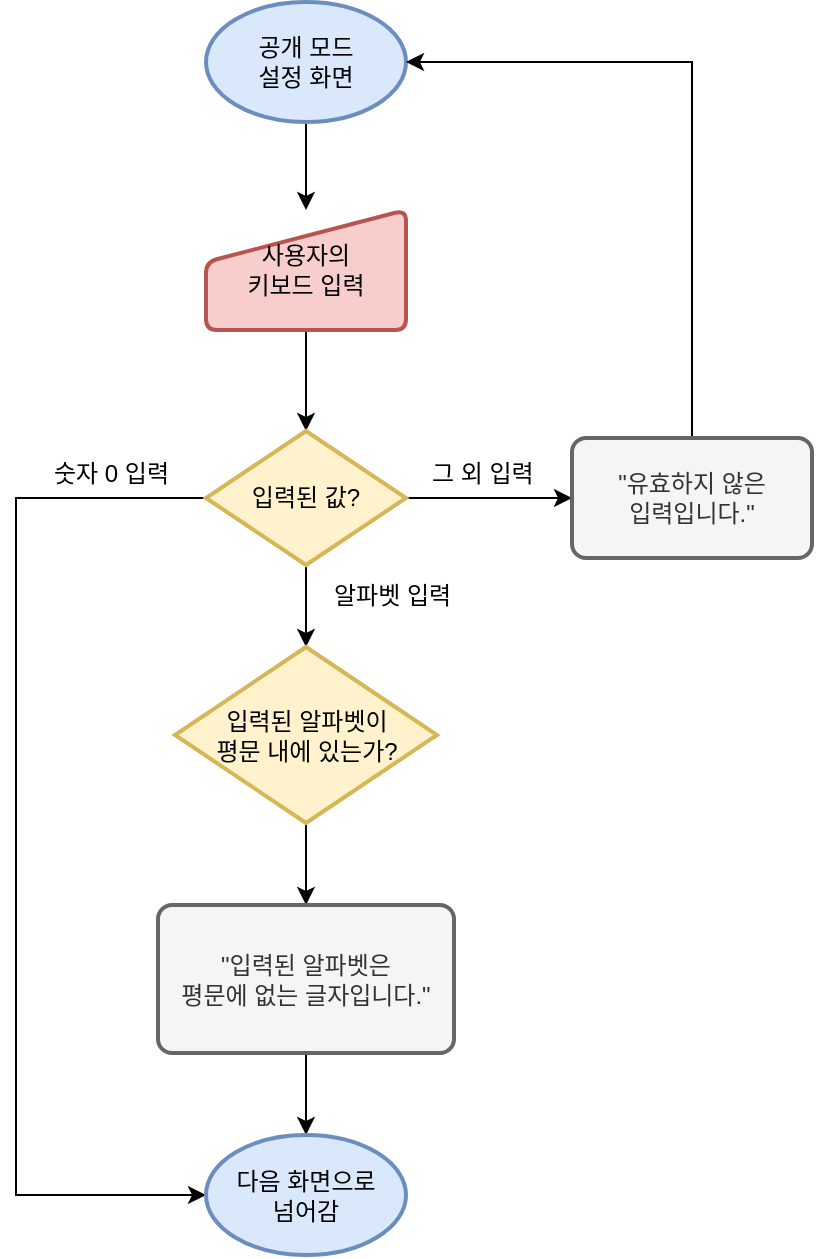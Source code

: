<mxfile version="12.2.4" type="device" pages="1"><diagram id="UUnkxYUzN5V1N3QBkBTS" name="Page-1"><mxGraphModel dx="1408" dy="731" grid="0" gridSize="10" guides="1" tooltips="1" connect="1" arrows="1" fold="1" page="1" pageScale="1" pageWidth="827" pageHeight="1169" math="0" shadow="0"><root><mxCell id="0"/><mxCell id="1" parent="0"/><mxCell id="g3_N489D7TMZa2EV1KKN-5" style="edgeStyle=orthogonalEdgeStyle;rounded=0;orthogonalLoop=1;jettySize=auto;html=1;exitX=0.5;exitY=1;exitDx=0;exitDy=0;exitPerimeter=0;entryX=0.5;entryY=0;entryDx=0;entryDy=0;" edge="1" parent="1" source="g3_N489D7TMZa2EV1KKN-1" target="g3_N489D7TMZa2EV1KKN-3"><mxGeometry relative="1" as="geometry"/></mxCell><mxCell id="g3_N489D7TMZa2EV1KKN-1" value="공개 모드&lt;br&gt;설정 화면" style="strokeWidth=2;html=1;shape=mxgraph.flowchart.start_1;whiteSpace=wrap;fillColor=#dae8fc;strokeColor=#6c8ebf;" vertex="1" parent="1"><mxGeometry x="363" y="53" width="100" height="60" as="geometry"/></mxCell><mxCell id="g3_N489D7TMZa2EV1KKN-2" style="edgeStyle=orthogonalEdgeStyle;rounded=0;orthogonalLoop=1;jettySize=auto;html=1;exitX=0.5;exitY=1;exitDx=0;exitDy=0;entryX=0.5;entryY=0;entryDx=0;entryDy=0;entryPerimeter=0;" edge="1" parent="1" source="g3_N489D7TMZa2EV1KKN-3" target="g3_N489D7TMZa2EV1KKN-4"><mxGeometry relative="1" as="geometry"/></mxCell><mxCell id="g3_N489D7TMZa2EV1KKN-3" value="사용자의&lt;br&gt;키보드 입력" style="html=1;strokeWidth=2;shape=manualInput;whiteSpace=wrap;rounded=1;size=26;arcSize=11;fillColor=#f8cecc;strokeColor=#b85450;" vertex="1" parent="1"><mxGeometry x="363" y="157" width="100" height="60" as="geometry"/></mxCell><mxCell id="g3_N489D7TMZa2EV1KKN-11" style="edgeStyle=orthogonalEdgeStyle;rounded=0;orthogonalLoop=1;jettySize=auto;html=1;exitX=0.5;exitY=1;exitDx=0;exitDy=0;exitPerimeter=0;entryX=0.5;entryY=0;entryDx=0;entryDy=0;entryPerimeter=0;" edge="1" parent="1" source="g3_N489D7TMZa2EV1KKN-4" target="g3_N489D7TMZa2EV1KKN-6"><mxGeometry relative="1" as="geometry"/></mxCell><mxCell id="g3_N489D7TMZa2EV1KKN-13" style="edgeStyle=orthogonalEdgeStyle;rounded=0;orthogonalLoop=1;jettySize=auto;html=1;exitX=1;exitY=0.5;exitDx=0;exitDy=0;exitPerimeter=0;" edge="1" parent="1" source="g3_N489D7TMZa2EV1KKN-4" target="g3_N489D7TMZa2EV1KKN-8"><mxGeometry relative="1" as="geometry"/></mxCell><mxCell id="g3_N489D7TMZa2EV1KKN-21" style="edgeStyle=orthogonalEdgeStyle;rounded=0;orthogonalLoop=1;jettySize=auto;html=1;exitX=0;exitY=0.5;exitDx=0;exitDy=0;exitPerimeter=0;entryX=0;entryY=0.5;entryDx=0;entryDy=0;entryPerimeter=0;" edge="1" parent="1" source="g3_N489D7TMZa2EV1KKN-4" target="g3_N489D7TMZa2EV1KKN-19"><mxGeometry relative="1" as="geometry"><Array as="points"><mxPoint x="268" y="301"/><mxPoint x="268" y="650"/></Array></mxGeometry></mxCell><mxCell id="g3_N489D7TMZa2EV1KKN-4" value="입력된 값?" style="strokeWidth=2;html=1;shape=mxgraph.flowchart.decision;whiteSpace=wrap;fillColor=#fff2cc;strokeColor=#d6b656;" vertex="1" parent="1"><mxGeometry x="363" y="267.5" width="100" height="67" as="geometry"/></mxCell><mxCell id="g3_N489D7TMZa2EV1KKN-12" style="edgeStyle=orthogonalEdgeStyle;rounded=0;orthogonalLoop=1;jettySize=auto;html=1;exitX=0.5;exitY=1;exitDx=0;exitDy=0;exitPerimeter=0;entryX=0.5;entryY=0;entryDx=0;entryDy=0;" edge="1" parent="1" source="g3_N489D7TMZa2EV1KKN-6" target="g3_N489D7TMZa2EV1KKN-7"><mxGeometry relative="1" as="geometry"/></mxCell><mxCell id="g3_N489D7TMZa2EV1KKN-6" value="입력된 알파벳이&lt;br&gt;평문 내에 있는가?" style="strokeWidth=2;html=1;shape=mxgraph.flowchart.decision;whiteSpace=wrap;fillColor=#fff2cc;strokeColor=#d6b656;" vertex="1" parent="1"><mxGeometry x="347.5" y="375.5" width="131" height="88" as="geometry"/></mxCell><mxCell id="g3_N489D7TMZa2EV1KKN-20" style="edgeStyle=orthogonalEdgeStyle;rounded=0;orthogonalLoop=1;jettySize=auto;html=1;exitX=0.5;exitY=1;exitDx=0;exitDy=0;entryX=0.5;entryY=0;entryDx=0;entryDy=0;entryPerimeter=0;" edge="1" parent="1" source="g3_N489D7TMZa2EV1KKN-7" target="g3_N489D7TMZa2EV1KKN-19"><mxGeometry relative="1" as="geometry"/></mxCell><mxCell id="g3_N489D7TMZa2EV1KKN-7" value="&quot;입력된 알파벳은&lt;br&gt;평문에 없는 글자입니다.&quot;" style="rounded=1;whiteSpace=wrap;html=1;absoluteArcSize=1;arcSize=14;strokeWidth=2;fillColor=#f5f5f5;strokeColor=#666666;fontColor=#333333;" vertex="1" parent="1"><mxGeometry x="339" y="504.5" width="148" height="74" as="geometry"/></mxCell><mxCell id="g3_N489D7TMZa2EV1KKN-23" style="edgeStyle=orthogonalEdgeStyle;rounded=0;orthogonalLoop=1;jettySize=auto;html=1;exitX=0.5;exitY=0;exitDx=0;exitDy=0;entryX=1;entryY=0.5;entryDx=0;entryDy=0;entryPerimeter=0;" edge="1" parent="1" source="g3_N489D7TMZa2EV1KKN-8" target="g3_N489D7TMZa2EV1KKN-1"><mxGeometry relative="1" as="geometry"/></mxCell><mxCell id="g3_N489D7TMZa2EV1KKN-8" value="&quot;유효하지 않은&lt;br&gt;입력입니다.&quot;" style="rounded=1;whiteSpace=wrap;html=1;absoluteArcSize=1;arcSize=14;strokeWidth=2;fillColor=#f5f5f5;strokeColor=#666666;fontColor=#333333;" vertex="1" parent="1"><mxGeometry x="546" y="271" width="120" height="60" as="geometry"/></mxCell><mxCell id="g3_N489D7TMZa2EV1KKN-15" value="알파벳 입력" style="text;html=1;resizable=0;points=[];autosize=1;align=left;verticalAlign=top;spacingTop=-4;" vertex="1" parent="1"><mxGeometry x="425" y="340" width="73" height="14" as="geometry"/></mxCell><mxCell id="g3_N489D7TMZa2EV1KKN-16" value="그 외 입력" style="text;html=1;resizable=0;points=[];autosize=1;align=left;verticalAlign=top;spacingTop=-4;" vertex="1" parent="1"><mxGeometry x="474" y="279" width="65" height="14" as="geometry"/></mxCell><mxCell id="g3_N489D7TMZa2EV1KKN-19" value="다음 화면으로&lt;br&gt;넘어감" style="strokeWidth=2;html=1;shape=mxgraph.flowchart.start_1;whiteSpace=wrap;fillColor=#dae8fc;strokeColor=#6c8ebf;" vertex="1" parent="1"><mxGeometry x="363" y="619.5" width="100" height="60" as="geometry"/></mxCell><mxCell id="g3_N489D7TMZa2EV1KKN-22" value="숫자 0 입력" style="text;html=1;resizable=0;points=[];autosize=1;align=left;verticalAlign=top;spacingTop=-4;" vertex="1" parent="1"><mxGeometry x="285" y="279" width="71" height="14" as="geometry"/></mxCell></root></mxGraphModel></diagram></mxfile>